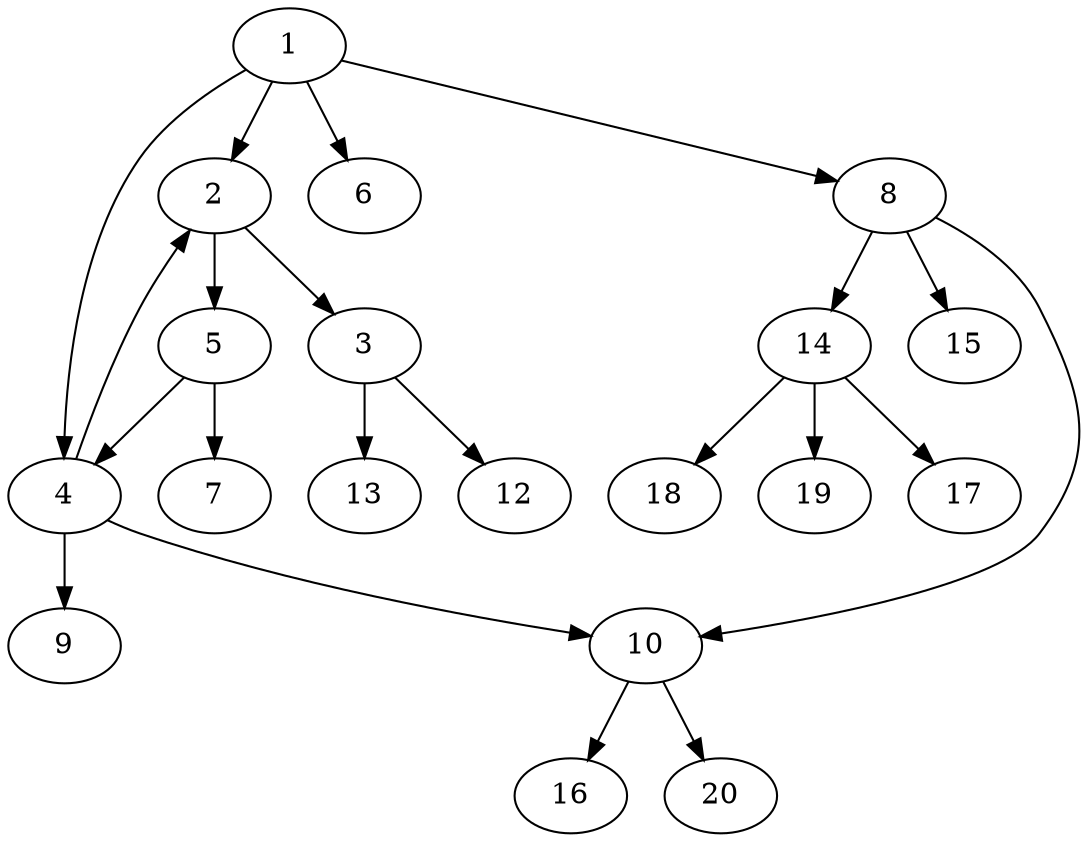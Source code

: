 strict digraph "" {
	1 -> {2 , 4 , 6, 8};
    2 -> {3, 5 };
	4 -> {2, 9 , 10};
    5 -> {4, 7};
	8 -> {10, 14, 15};
    3 -> {13, 12};
    10 -> {16, 20}
    14 -> {17, 18, 19}
    
    
    13 [Q=5]
    9 [Q=15]
    12 [Q=51]
    7 [Q=34]
    16 [Q=14]
    17 [Q=21]
    18 [Q=12]
    19 [Q=33]
    20 [Q=19]
    
}